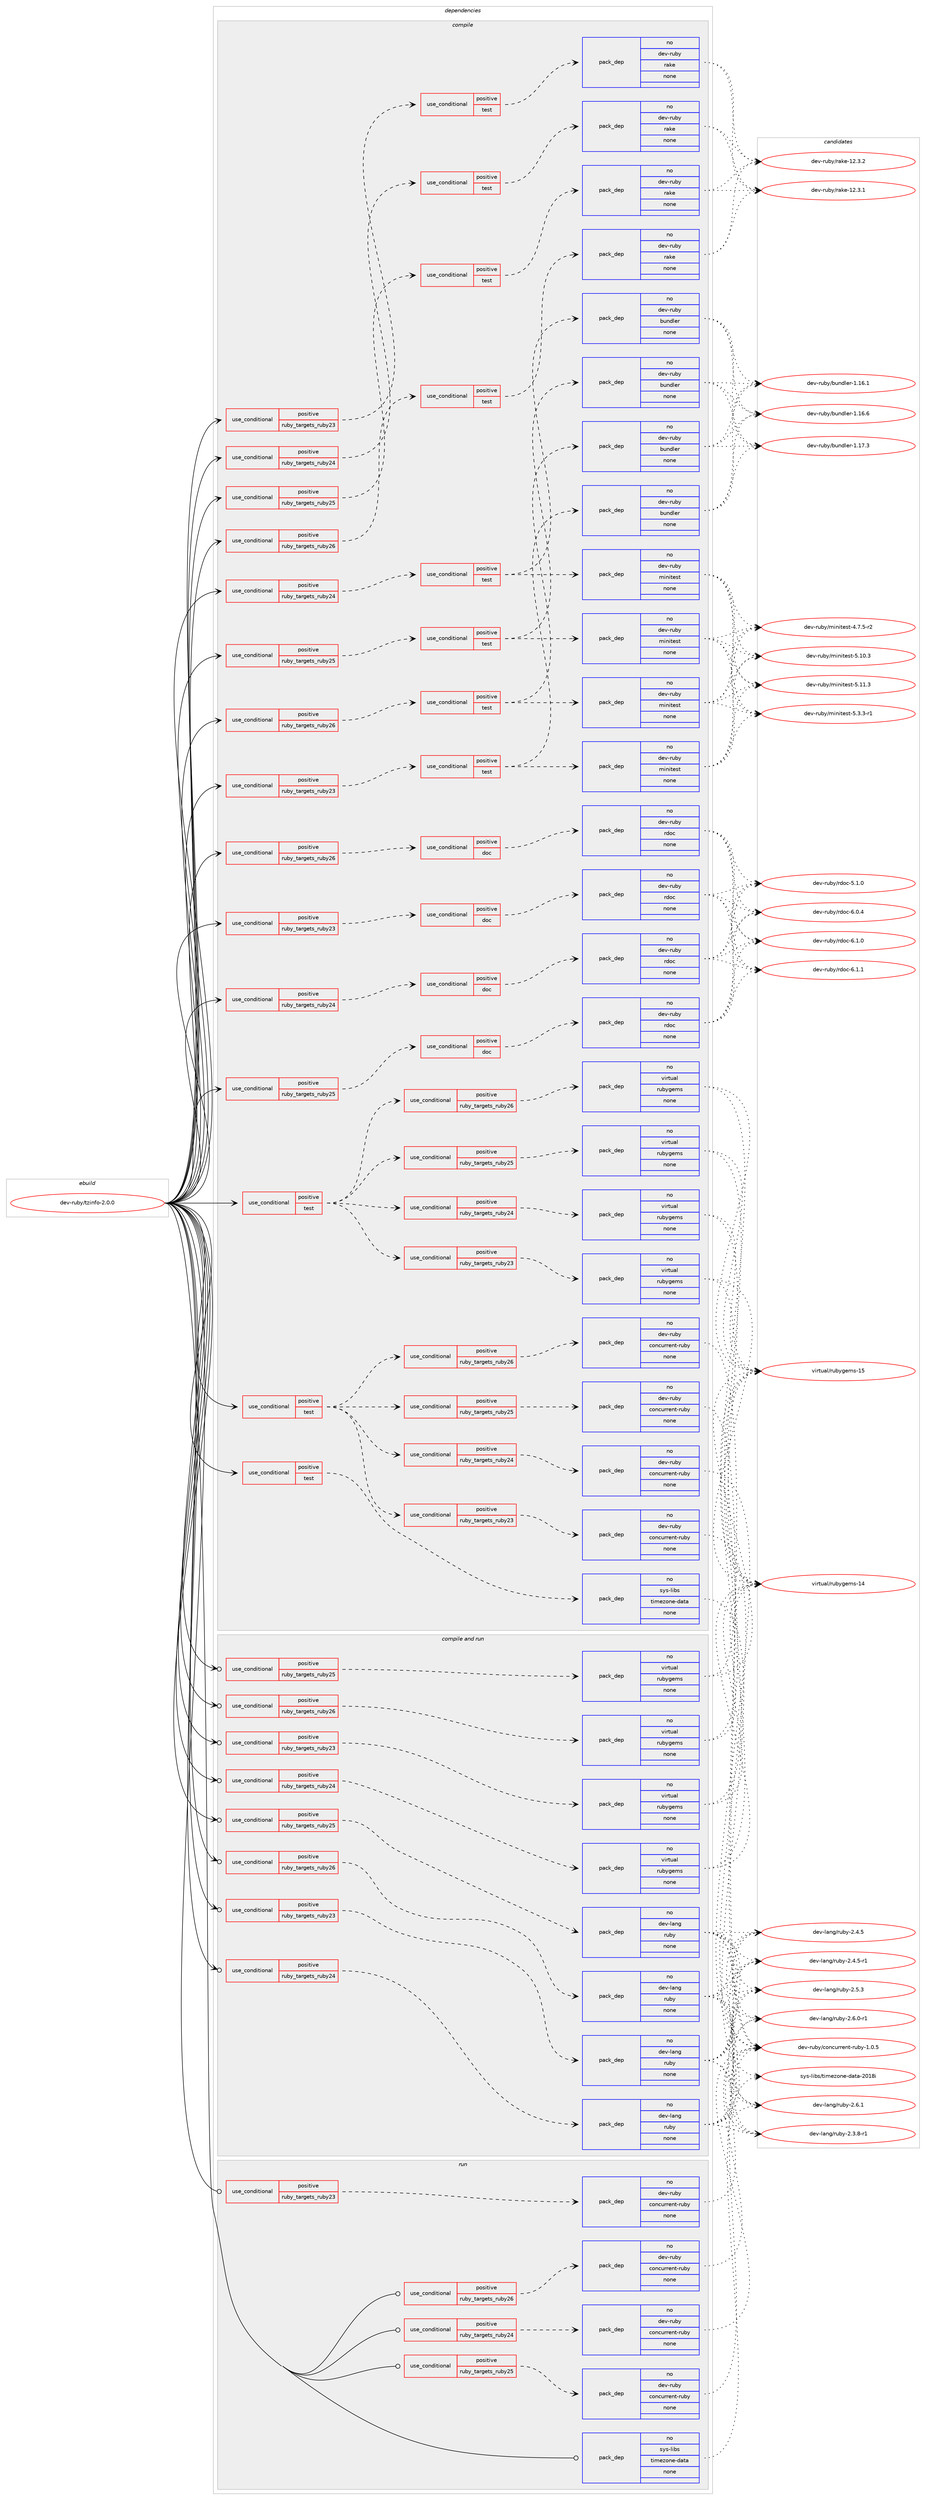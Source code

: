 digraph prolog {

# *************
# Graph options
# *************

newrank=true;
concentrate=true;
compound=true;
graph [rankdir=LR,fontname=Helvetica,fontsize=10,ranksep=1.5];#, ranksep=2.5, nodesep=0.2];
edge  [arrowhead=vee];
node  [fontname=Helvetica,fontsize=10];

# **********
# The ebuild
# **********

subgraph cluster_leftcol {
color=gray;
rank=same;
label=<<i>ebuild</i>>;
id [label="dev-ruby/tzinfo-2.0.0", color=red, width=4, href="../dev-ruby/tzinfo-2.0.0.svg"];
}

# ****************
# The dependencies
# ****************

subgraph cluster_midcol {
color=gray;
label=<<i>dependencies</i>>;
subgraph cluster_compile {
fillcolor="#eeeeee";
style=filled;
label=<<i>compile</i>>;
subgraph cond421411 {
dependency1535628 [label=<<TABLE BORDER="0" CELLBORDER="1" CELLSPACING="0" CELLPADDING="4"><TR><TD ROWSPAN="3" CELLPADDING="10">use_conditional</TD></TR><TR><TD>positive</TD></TR><TR><TD>ruby_targets_ruby23</TD></TR></TABLE>>, shape=none, color=red];
subgraph cond421412 {
dependency1535629 [label=<<TABLE BORDER="0" CELLBORDER="1" CELLSPACING="0" CELLPADDING="4"><TR><TD ROWSPAN="3" CELLPADDING="10">use_conditional</TD></TR><TR><TD>positive</TD></TR><TR><TD>doc</TD></TR></TABLE>>, shape=none, color=red];
subgraph pack1090701 {
dependency1535630 [label=<<TABLE BORDER="0" CELLBORDER="1" CELLSPACING="0" CELLPADDING="4" WIDTH="220"><TR><TD ROWSPAN="6" CELLPADDING="30">pack_dep</TD></TR><TR><TD WIDTH="110">no</TD></TR><TR><TD>dev-ruby</TD></TR><TR><TD>rdoc</TD></TR><TR><TD>none</TD></TR><TR><TD></TD></TR></TABLE>>, shape=none, color=blue];
}
dependency1535629:e -> dependency1535630:w [weight=20,style="dashed",arrowhead="vee"];
}
dependency1535628:e -> dependency1535629:w [weight=20,style="dashed",arrowhead="vee"];
}
id:e -> dependency1535628:w [weight=20,style="solid",arrowhead="vee"];
subgraph cond421413 {
dependency1535631 [label=<<TABLE BORDER="0" CELLBORDER="1" CELLSPACING="0" CELLPADDING="4"><TR><TD ROWSPAN="3" CELLPADDING="10">use_conditional</TD></TR><TR><TD>positive</TD></TR><TR><TD>ruby_targets_ruby23</TD></TR></TABLE>>, shape=none, color=red];
subgraph cond421414 {
dependency1535632 [label=<<TABLE BORDER="0" CELLBORDER="1" CELLSPACING="0" CELLPADDING="4"><TR><TD ROWSPAN="3" CELLPADDING="10">use_conditional</TD></TR><TR><TD>positive</TD></TR><TR><TD>test</TD></TR></TABLE>>, shape=none, color=red];
subgraph pack1090702 {
dependency1535633 [label=<<TABLE BORDER="0" CELLBORDER="1" CELLSPACING="0" CELLPADDING="4" WIDTH="220"><TR><TD ROWSPAN="6" CELLPADDING="30">pack_dep</TD></TR><TR><TD WIDTH="110">no</TD></TR><TR><TD>dev-ruby</TD></TR><TR><TD>bundler</TD></TR><TR><TD>none</TD></TR><TR><TD></TD></TR></TABLE>>, shape=none, color=blue];
}
dependency1535632:e -> dependency1535633:w [weight=20,style="dashed",arrowhead="vee"];
subgraph pack1090703 {
dependency1535634 [label=<<TABLE BORDER="0" CELLBORDER="1" CELLSPACING="0" CELLPADDING="4" WIDTH="220"><TR><TD ROWSPAN="6" CELLPADDING="30">pack_dep</TD></TR><TR><TD WIDTH="110">no</TD></TR><TR><TD>dev-ruby</TD></TR><TR><TD>minitest</TD></TR><TR><TD>none</TD></TR><TR><TD></TD></TR></TABLE>>, shape=none, color=blue];
}
dependency1535632:e -> dependency1535634:w [weight=20,style="dashed",arrowhead="vee"];
}
dependency1535631:e -> dependency1535632:w [weight=20,style="dashed",arrowhead="vee"];
}
id:e -> dependency1535631:w [weight=20,style="solid",arrowhead="vee"];
subgraph cond421415 {
dependency1535635 [label=<<TABLE BORDER="0" CELLBORDER="1" CELLSPACING="0" CELLPADDING="4"><TR><TD ROWSPAN="3" CELLPADDING="10">use_conditional</TD></TR><TR><TD>positive</TD></TR><TR><TD>ruby_targets_ruby23</TD></TR></TABLE>>, shape=none, color=red];
subgraph cond421416 {
dependency1535636 [label=<<TABLE BORDER="0" CELLBORDER="1" CELLSPACING="0" CELLPADDING="4"><TR><TD ROWSPAN="3" CELLPADDING="10">use_conditional</TD></TR><TR><TD>positive</TD></TR><TR><TD>test</TD></TR></TABLE>>, shape=none, color=red];
subgraph pack1090704 {
dependency1535637 [label=<<TABLE BORDER="0" CELLBORDER="1" CELLSPACING="0" CELLPADDING="4" WIDTH="220"><TR><TD ROWSPAN="6" CELLPADDING="30">pack_dep</TD></TR><TR><TD WIDTH="110">no</TD></TR><TR><TD>dev-ruby</TD></TR><TR><TD>rake</TD></TR><TR><TD>none</TD></TR><TR><TD></TD></TR></TABLE>>, shape=none, color=blue];
}
dependency1535636:e -> dependency1535637:w [weight=20,style="dashed",arrowhead="vee"];
}
dependency1535635:e -> dependency1535636:w [weight=20,style="dashed",arrowhead="vee"];
}
id:e -> dependency1535635:w [weight=20,style="solid",arrowhead="vee"];
subgraph cond421417 {
dependency1535638 [label=<<TABLE BORDER="0" CELLBORDER="1" CELLSPACING="0" CELLPADDING="4"><TR><TD ROWSPAN="3" CELLPADDING="10">use_conditional</TD></TR><TR><TD>positive</TD></TR><TR><TD>ruby_targets_ruby24</TD></TR></TABLE>>, shape=none, color=red];
subgraph cond421418 {
dependency1535639 [label=<<TABLE BORDER="0" CELLBORDER="1" CELLSPACING="0" CELLPADDING="4"><TR><TD ROWSPAN="3" CELLPADDING="10">use_conditional</TD></TR><TR><TD>positive</TD></TR><TR><TD>doc</TD></TR></TABLE>>, shape=none, color=red];
subgraph pack1090705 {
dependency1535640 [label=<<TABLE BORDER="0" CELLBORDER="1" CELLSPACING="0" CELLPADDING="4" WIDTH="220"><TR><TD ROWSPAN="6" CELLPADDING="30">pack_dep</TD></TR><TR><TD WIDTH="110">no</TD></TR><TR><TD>dev-ruby</TD></TR><TR><TD>rdoc</TD></TR><TR><TD>none</TD></TR><TR><TD></TD></TR></TABLE>>, shape=none, color=blue];
}
dependency1535639:e -> dependency1535640:w [weight=20,style="dashed",arrowhead="vee"];
}
dependency1535638:e -> dependency1535639:w [weight=20,style="dashed",arrowhead="vee"];
}
id:e -> dependency1535638:w [weight=20,style="solid",arrowhead="vee"];
subgraph cond421419 {
dependency1535641 [label=<<TABLE BORDER="0" CELLBORDER="1" CELLSPACING="0" CELLPADDING="4"><TR><TD ROWSPAN="3" CELLPADDING="10">use_conditional</TD></TR><TR><TD>positive</TD></TR><TR><TD>ruby_targets_ruby24</TD></TR></TABLE>>, shape=none, color=red];
subgraph cond421420 {
dependency1535642 [label=<<TABLE BORDER="0" CELLBORDER="1" CELLSPACING="0" CELLPADDING="4"><TR><TD ROWSPAN="3" CELLPADDING="10">use_conditional</TD></TR><TR><TD>positive</TD></TR><TR><TD>test</TD></TR></TABLE>>, shape=none, color=red];
subgraph pack1090706 {
dependency1535643 [label=<<TABLE BORDER="0" CELLBORDER="1" CELLSPACING="0" CELLPADDING="4" WIDTH="220"><TR><TD ROWSPAN="6" CELLPADDING="30">pack_dep</TD></TR><TR><TD WIDTH="110">no</TD></TR><TR><TD>dev-ruby</TD></TR><TR><TD>bundler</TD></TR><TR><TD>none</TD></TR><TR><TD></TD></TR></TABLE>>, shape=none, color=blue];
}
dependency1535642:e -> dependency1535643:w [weight=20,style="dashed",arrowhead="vee"];
subgraph pack1090707 {
dependency1535644 [label=<<TABLE BORDER="0" CELLBORDER="1" CELLSPACING="0" CELLPADDING="4" WIDTH="220"><TR><TD ROWSPAN="6" CELLPADDING="30">pack_dep</TD></TR><TR><TD WIDTH="110">no</TD></TR><TR><TD>dev-ruby</TD></TR><TR><TD>minitest</TD></TR><TR><TD>none</TD></TR><TR><TD></TD></TR></TABLE>>, shape=none, color=blue];
}
dependency1535642:e -> dependency1535644:w [weight=20,style="dashed",arrowhead="vee"];
}
dependency1535641:e -> dependency1535642:w [weight=20,style="dashed",arrowhead="vee"];
}
id:e -> dependency1535641:w [weight=20,style="solid",arrowhead="vee"];
subgraph cond421421 {
dependency1535645 [label=<<TABLE BORDER="0" CELLBORDER="1" CELLSPACING="0" CELLPADDING="4"><TR><TD ROWSPAN="3" CELLPADDING="10">use_conditional</TD></TR><TR><TD>positive</TD></TR><TR><TD>ruby_targets_ruby24</TD></TR></TABLE>>, shape=none, color=red];
subgraph cond421422 {
dependency1535646 [label=<<TABLE BORDER="0" CELLBORDER="1" CELLSPACING="0" CELLPADDING="4"><TR><TD ROWSPAN="3" CELLPADDING="10">use_conditional</TD></TR><TR><TD>positive</TD></TR><TR><TD>test</TD></TR></TABLE>>, shape=none, color=red];
subgraph pack1090708 {
dependency1535647 [label=<<TABLE BORDER="0" CELLBORDER="1" CELLSPACING="0" CELLPADDING="4" WIDTH="220"><TR><TD ROWSPAN="6" CELLPADDING="30">pack_dep</TD></TR><TR><TD WIDTH="110">no</TD></TR><TR><TD>dev-ruby</TD></TR><TR><TD>rake</TD></TR><TR><TD>none</TD></TR><TR><TD></TD></TR></TABLE>>, shape=none, color=blue];
}
dependency1535646:e -> dependency1535647:w [weight=20,style="dashed",arrowhead="vee"];
}
dependency1535645:e -> dependency1535646:w [weight=20,style="dashed",arrowhead="vee"];
}
id:e -> dependency1535645:w [weight=20,style="solid",arrowhead="vee"];
subgraph cond421423 {
dependency1535648 [label=<<TABLE BORDER="0" CELLBORDER="1" CELLSPACING="0" CELLPADDING="4"><TR><TD ROWSPAN="3" CELLPADDING="10">use_conditional</TD></TR><TR><TD>positive</TD></TR><TR><TD>ruby_targets_ruby25</TD></TR></TABLE>>, shape=none, color=red];
subgraph cond421424 {
dependency1535649 [label=<<TABLE BORDER="0" CELLBORDER="1" CELLSPACING="0" CELLPADDING="4"><TR><TD ROWSPAN="3" CELLPADDING="10">use_conditional</TD></TR><TR><TD>positive</TD></TR><TR><TD>doc</TD></TR></TABLE>>, shape=none, color=red];
subgraph pack1090709 {
dependency1535650 [label=<<TABLE BORDER="0" CELLBORDER="1" CELLSPACING="0" CELLPADDING="4" WIDTH="220"><TR><TD ROWSPAN="6" CELLPADDING="30">pack_dep</TD></TR><TR><TD WIDTH="110">no</TD></TR><TR><TD>dev-ruby</TD></TR><TR><TD>rdoc</TD></TR><TR><TD>none</TD></TR><TR><TD></TD></TR></TABLE>>, shape=none, color=blue];
}
dependency1535649:e -> dependency1535650:w [weight=20,style="dashed",arrowhead="vee"];
}
dependency1535648:e -> dependency1535649:w [weight=20,style="dashed",arrowhead="vee"];
}
id:e -> dependency1535648:w [weight=20,style="solid",arrowhead="vee"];
subgraph cond421425 {
dependency1535651 [label=<<TABLE BORDER="0" CELLBORDER="1" CELLSPACING="0" CELLPADDING="4"><TR><TD ROWSPAN="3" CELLPADDING="10">use_conditional</TD></TR><TR><TD>positive</TD></TR><TR><TD>ruby_targets_ruby25</TD></TR></TABLE>>, shape=none, color=red];
subgraph cond421426 {
dependency1535652 [label=<<TABLE BORDER="0" CELLBORDER="1" CELLSPACING="0" CELLPADDING="4"><TR><TD ROWSPAN="3" CELLPADDING="10">use_conditional</TD></TR><TR><TD>positive</TD></TR><TR><TD>test</TD></TR></TABLE>>, shape=none, color=red];
subgraph pack1090710 {
dependency1535653 [label=<<TABLE BORDER="0" CELLBORDER="1" CELLSPACING="0" CELLPADDING="4" WIDTH="220"><TR><TD ROWSPAN="6" CELLPADDING="30">pack_dep</TD></TR><TR><TD WIDTH="110">no</TD></TR><TR><TD>dev-ruby</TD></TR><TR><TD>bundler</TD></TR><TR><TD>none</TD></TR><TR><TD></TD></TR></TABLE>>, shape=none, color=blue];
}
dependency1535652:e -> dependency1535653:w [weight=20,style="dashed",arrowhead="vee"];
subgraph pack1090711 {
dependency1535654 [label=<<TABLE BORDER="0" CELLBORDER="1" CELLSPACING="0" CELLPADDING="4" WIDTH="220"><TR><TD ROWSPAN="6" CELLPADDING="30">pack_dep</TD></TR><TR><TD WIDTH="110">no</TD></TR><TR><TD>dev-ruby</TD></TR><TR><TD>minitest</TD></TR><TR><TD>none</TD></TR><TR><TD></TD></TR></TABLE>>, shape=none, color=blue];
}
dependency1535652:e -> dependency1535654:w [weight=20,style="dashed",arrowhead="vee"];
}
dependency1535651:e -> dependency1535652:w [weight=20,style="dashed",arrowhead="vee"];
}
id:e -> dependency1535651:w [weight=20,style="solid",arrowhead="vee"];
subgraph cond421427 {
dependency1535655 [label=<<TABLE BORDER="0" CELLBORDER="1" CELLSPACING="0" CELLPADDING="4"><TR><TD ROWSPAN="3" CELLPADDING="10">use_conditional</TD></TR><TR><TD>positive</TD></TR><TR><TD>ruby_targets_ruby25</TD></TR></TABLE>>, shape=none, color=red];
subgraph cond421428 {
dependency1535656 [label=<<TABLE BORDER="0" CELLBORDER="1" CELLSPACING="0" CELLPADDING="4"><TR><TD ROWSPAN="3" CELLPADDING="10">use_conditional</TD></TR><TR><TD>positive</TD></TR><TR><TD>test</TD></TR></TABLE>>, shape=none, color=red];
subgraph pack1090712 {
dependency1535657 [label=<<TABLE BORDER="0" CELLBORDER="1" CELLSPACING="0" CELLPADDING="4" WIDTH="220"><TR><TD ROWSPAN="6" CELLPADDING="30">pack_dep</TD></TR><TR><TD WIDTH="110">no</TD></TR><TR><TD>dev-ruby</TD></TR><TR><TD>rake</TD></TR><TR><TD>none</TD></TR><TR><TD></TD></TR></TABLE>>, shape=none, color=blue];
}
dependency1535656:e -> dependency1535657:w [weight=20,style="dashed",arrowhead="vee"];
}
dependency1535655:e -> dependency1535656:w [weight=20,style="dashed",arrowhead="vee"];
}
id:e -> dependency1535655:w [weight=20,style="solid",arrowhead="vee"];
subgraph cond421429 {
dependency1535658 [label=<<TABLE BORDER="0" CELLBORDER="1" CELLSPACING="0" CELLPADDING="4"><TR><TD ROWSPAN="3" CELLPADDING="10">use_conditional</TD></TR><TR><TD>positive</TD></TR><TR><TD>ruby_targets_ruby26</TD></TR></TABLE>>, shape=none, color=red];
subgraph cond421430 {
dependency1535659 [label=<<TABLE BORDER="0" CELLBORDER="1" CELLSPACING="0" CELLPADDING="4"><TR><TD ROWSPAN="3" CELLPADDING="10">use_conditional</TD></TR><TR><TD>positive</TD></TR><TR><TD>doc</TD></TR></TABLE>>, shape=none, color=red];
subgraph pack1090713 {
dependency1535660 [label=<<TABLE BORDER="0" CELLBORDER="1" CELLSPACING="0" CELLPADDING="4" WIDTH="220"><TR><TD ROWSPAN="6" CELLPADDING="30">pack_dep</TD></TR><TR><TD WIDTH="110">no</TD></TR><TR><TD>dev-ruby</TD></TR><TR><TD>rdoc</TD></TR><TR><TD>none</TD></TR><TR><TD></TD></TR></TABLE>>, shape=none, color=blue];
}
dependency1535659:e -> dependency1535660:w [weight=20,style="dashed",arrowhead="vee"];
}
dependency1535658:e -> dependency1535659:w [weight=20,style="dashed",arrowhead="vee"];
}
id:e -> dependency1535658:w [weight=20,style="solid",arrowhead="vee"];
subgraph cond421431 {
dependency1535661 [label=<<TABLE BORDER="0" CELLBORDER="1" CELLSPACING="0" CELLPADDING="4"><TR><TD ROWSPAN="3" CELLPADDING="10">use_conditional</TD></TR><TR><TD>positive</TD></TR><TR><TD>ruby_targets_ruby26</TD></TR></TABLE>>, shape=none, color=red];
subgraph cond421432 {
dependency1535662 [label=<<TABLE BORDER="0" CELLBORDER="1" CELLSPACING="0" CELLPADDING="4"><TR><TD ROWSPAN="3" CELLPADDING="10">use_conditional</TD></TR><TR><TD>positive</TD></TR><TR><TD>test</TD></TR></TABLE>>, shape=none, color=red];
subgraph pack1090714 {
dependency1535663 [label=<<TABLE BORDER="0" CELLBORDER="1" CELLSPACING="0" CELLPADDING="4" WIDTH="220"><TR><TD ROWSPAN="6" CELLPADDING="30">pack_dep</TD></TR><TR><TD WIDTH="110">no</TD></TR><TR><TD>dev-ruby</TD></TR><TR><TD>bundler</TD></TR><TR><TD>none</TD></TR><TR><TD></TD></TR></TABLE>>, shape=none, color=blue];
}
dependency1535662:e -> dependency1535663:w [weight=20,style="dashed",arrowhead="vee"];
subgraph pack1090715 {
dependency1535664 [label=<<TABLE BORDER="0" CELLBORDER="1" CELLSPACING="0" CELLPADDING="4" WIDTH="220"><TR><TD ROWSPAN="6" CELLPADDING="30">pack_dep</TD></TR><TR><TD WIDTH="110">no</TD></TR><TR><TD>dev-ruby</TD></TR><TR><TD>minitest</TD></TR><TR><TD>none</TD></TR><TR><TD></TD></TR></TABLE>>, shape=none, color=blue];
}
dependency1535662:e -> dependency1535664:w [weight=20,style="dashed",arrowhead="vee"];
}
dependency1535661:e -> dependency1535662:w [weight=20,style="dashed",arrowhead="vee"];
}
id:e -> dependency1535661:w [weight=20,style="solid",arrowhead="vee"];
subgraph cond421433 {
dependency1535665 [label=<<TABLE BORDER="0" CELLBORDER="1" CELLSPACING="0" CELLPADDING="4"><TR><TD ROWSPAN="3" CELLPADDING="10">use_conditional</TD></TR><TR><TD>positive</TD></TR><TR><TD>ruby_targets_ruby26</TD></TR></TABLE>>, shape=none, color=red];
subgraph cond421434 {
dependency1535666 [label=<<TABLE BORDER="0" CELLBORDER="1" CELLSPACING="0" CELLPADDING="4"><TR><TD ROWSPAN="3" CELLPADDING="10">use_conditional</TD></TR><TR><TD>positive</TD></TR><TR><TD>test</TD></TR></TABLE>>, shape=none, color=red];
subgraph pack1090716 {
dependency1535667 [label=<<TABLE BORDER="0" CELLBORDER="1" CELLSPACING="0" CELLPADDING="4" WIDTH="220"><TR><TD ROWSPAN="6" CELLPADDING="30">pack_dep</TD></TR><TR><TD WIDTH="110">no</TD></TR><TR><TD>dev-ruby</TD></TR><TR><TD>rake</TD></TR><TR><TD>none</TD></TR><TR><TD></TD></TR></TABLE>>, shape=none, color=blue];
}
dependency1535666:e -> dependency1535667:w [weight=20,style="dashed",arrowhead="vee"];
}
dependency1535665:e -> dependency1535666:w [weight=20,style="dashed",arrowhead="vee"];
}
id:e -> dependency1535665:w [weight=20,style="solid",arrowhead="vee"];
subgraph cond421435 {
dependency1535668 [label=<<TABLE BORDER="0" CELLBORDER="1" CELLSPACING="0" CELLPADDING="4"><TR><TD ROWSPAN="3" CELLPADDING="10">use_conditional</TD></TR><TR><TD>positive</TD></TR><TR><TD>test</TD></TR></TABLE>>, shape=none, color=red];
subgraph cond421436 {
dependency1535669 [label=<<TABLE BORDER="0" CELLBORDER="1" CELLSPACING="0" CELLPADDING="4"><TR><TD ROWSPAN="3" CELLPADDING="10">use_conditional</TD></TR><TR><TD>positive</TD></TR><TR><TD>ruby_targets_ruby23</TD></TR></TABLE>>, shape=none, color=red];
subgraph pack1090717 {
dependency1535670 [label=<<TABLE BORDER="0" CELLBORDER="1" CELLSPACING="0" CELLPADDING="4" WIDTH="220"><TR><TD ROWSPAN="6" CELLPADDING="30">pack_dep</TD></TR><TR><TD WIDTH="110">no</TD></TR><TR><TD>dev-ruby</TD></TR><TR><TD>concurrent-ruby</TD></TR><TR><TD>none</TD></TR><TR><TD></TD></TR></TABLE>>, shape=none, color=blue];
}
dependency1535669:e -> dependency1535670:w [weight=20,style="dashed",arrowhead="vee"];
}
dependency1535668:e -> dependency1535669:w [weight=20,style="dashed",arrowhead="vee"];
subgraph cond421437 {
dependency1535671 [label=<<TABLE BORDER="0" CELLBORDER="1" CELLSPACING="0" CELLPADDING="4"><TR><TD ROWSPAN="3" CELLPADDING="10">use_conditional</TD></TR><TR><TD>positive</TD></TR><TR><TD>ruby_targets_ruby24</TD></TR></TABLE>>, shape=none, color=red];
subgraph pack1090718 {
dependency1535672 [label=<<TABLE BORDER="0" CELLBORDER="1" CELLSPACING="0" CELLPADDING="4" WIDTH="220"><TR><TD ROWSPAN="6" CELLPADDING="30">pack_dep</TD></TR><TR><TD WIDTH="110">no</TD></TR><TR><TD>dev-ruby</TD></TR><TR><TD>concurrent-ruby</TD></TR><TR><TD>none</TD></TR><TR><TD></TD></TR></TABLE>>, shape=none, color=blue];
}
dependency1535671:e -> dependency1535672:w [weight=20,style="dashed",arrowhead="vee"];
}
dependency1535668:e -> dependency1535671:w [weight=20,style="dashed",arrowhead="vee"];
subgraph cond421438 {
dependency1535673 [label=<<TABLE BORDER="0" CELLBORDER="1" CELLSPACING="0" CELLPADDING="4"><TR><TD ROWSPAN="3" CELLPADDING="10">use_conditional</TD></TR><TR><TD>positive</TD></TR><TR><TD>ruby_targets_ruby25</TD></TR></TABLE>>, shape=none, color=red];
subgraph pack1090719 {
dependency1535674 [label=<<TABLE BORDER="0" CELLBORDER="1" CELLSPACING="0" CELLPADDING="4" WIDTH="220"><TR><TD ROWSPAN="6" CELLPADDING="30">pack_dep</TD></TR><TR><TD WIDTH="110">no</TD></TR><TR><TD>dev-ruby</TD></TR><TR><TD>concurrent-ruby</TD></TR><TR><TD>none</TD></TR><TR><TD></TD></TR></TABLE>>, shape=none, color=blue];
}
dependency1535673:e -> dependency1535674:w [weight=20,style="dashed",arrowhead="vee"];
}
dependency1535668:e -> dependency1535673:w [weight=20,style="dashed",arrowhead="vee"];
subgraph cond421439 {
dependency1535675 [label=<<TABLE BORDER="0" CELLBORDER="1" CELLSPACING="0" CELLPADDING="4"><TR><TD ROWSPAN="3" CELLPADDING="10">use_conditional</TD></TR><TR><TD>positive</TD></TR><TR><TD>ruby_targets_ruby26</TD></TR></TABLE>>, shape=none, color=red];
subgraph pack1090720 {
dependency1535676 [label=<<TABLE BORDER="0" CELLBORDER="1" CELLSPACING="0" CELLPADDING="4" WIDTH="220"><TR><TD ROWSPAN="6" CELLPADDING="30">pack_dep</TD></TR><TR><TD WIDTH="110">no</TD></TR><TR><TD>dev-ruby</TD></TR><TR><TD>concurrent-ruby</TD></TR><TR><TD>none</TD></TR><TR><TD></TD></TR></TABLE>>, shape=none, color=blue];
}
dependency1535675:e -> dependency1535676:w [weight=20,style="dashed",arrowhead="vee"];
}
dependency1535668:e -> dependency1535675:w [weight=20,style="dashed",arrowhead="vee"];
}
id:e -> dependency1535668:w [weight=20,style="solid",arrowhead="vee"];
subgraph cond421440 {
dependency1535677 [label=<<TABLE BORDER="0" CELLBORDER="1" CELLSPACING="0" CELLPADDING="4"><TR><TD ROWSPAN="3" CELLPADDING="10">use_conditional</TD></TR><TR><TD>positive</TD></TR><TR><TD>test</TD></TR></TABLE>>, shape=none, color=red];
subgraph cond421441 {
dependency1535678 [label=<<TABLE BORDER="0" CELLBORDER="1" CELLSPACING="0" CELLPADDING="4"><TR><TD ROWSPAN="3" CELLPADDING="10">use_conditional</TD></TR><TR><TD>positive</TD></TR><TR><TD>ruby_targets_ruby23</TD></TR></TABLE>>, shape=none, color=red];
subgraph pack1090721 {
dependency1535679 [label=<<TABLE BORDER="0" CELLBORDER="1" CELLSPACING="0" CELLPADDING="4" WIDTH="220"><TR><TD ROWSPAN="6" CELLPADDING="30">pack_dep</TD></TR><TR><TD WIDTH="110">no</TD></TR><TR><TD>virtual</TD></TR><TR><TD>rubygems</TD></TR><TR><TD>none</TD></TR><TR><TD></TD></TR></TABLE>>, shape=none, color=blue];
}
dependency1535678:e -> dependency1535679:w [weight=20,style="dashed",arrowhead="vee"];
}
dependency1535677:e -> dependency1535678:w [weight=20,style="dashed",arrowhead="vee"];
subgraph cond421442 {
dependency1535680 [label=<<TABLE BORDER="0" CELLBORDER="1" CELLSPACING="0" CELLPADDING="4"><TR><TD ROWSPAN="3" CELLPADDING="10">use_conditional</TD></TR><TR><TD>positive</TD></TR><TR><TD>ruby_targets_ruby24</TD></TR></TABLE>>, shape=none, color=red];
subgraph pack1090722 {
dependency1535681 [label=<<TABLE BORDER="0" CELLBORDER="1" CELLSPACING="0" CELLPADDING="4" WIDTH="220"><TR><TD ROWSPAN="6" CELLPADDING="30">pack_dep</TD></TR><TR><TD WIDTH="110">no</TD></TR><TR><TD>virtual</TD></TR><TR><TD>rubygems</TD></TR><TR><TD>none</TD></TR><TR><TD></TD></TR></TABLE>>, shape=none, color=blue];
}
dependency1535680:e -> dependency1535681:w [weight=20,style="dashed",arrowhead="vee"];
}
dependency1535677:e -> dependency1535680:w [weight=20,style="dashed",arrowhead="vee"];
subgraph cond421443 {
dependency1535682 [label=<<TABLE BORDER="0" CELLBORDER="1" CELLSPACING="0" CELLPADDING="4"><TR><TD ROWSPAN="3" CELLPADDING="10">use_conditional</TD></TR><TR><TD>positive</TD></TR><TR><TD>ruby_targets_ruby25</TD></TR></TABLE>>, shape=none, color=red];
subgraph pack1090723 {
dependency1535683 [label=<<TABLE BORDER="0" CELLBORDER="1" CELLSPACING="0" CELLPADDING="4" WIDTH="220"><TR><TD ROWSPAN="6" CELLPADDING="30">pack_dep</TD></TR><TR><TD WIDTH="110">no</TD></TR><TR><TD>virtual</TD></TR><TR><TD>rubygems</TD></TR><TR><TD>none</TD></TR><TR><TD></TD></TR></TABLE>>, shape=none, color=blue];
}
dependency1535682:e -> dependency1535683:w [weight=20,style="dashed",arrowhead="vee"];
}
dependency1535677:e -> dependency1535682:w [weight=20,style="dashed",arrowhead="vee"];
subgraph cond421444 {
dependency1535684 [label=<<TABLE BORDER="0" CELLBORDER="1" CELLSPACING="0" CELLPADDING="4"><TR><TD ROWSPAN="3" CELLPADDING="10">use_conditional</TD></TR><TR><TD>positive</TD></TR><TR><TD>ruby_targets_ruby26</TD></TR></TABLE>>, shape=none, color=red];
subgraph pack1090724 {
dependency1535685 [label=<<TABLE BORDER="0" CELLBORDER="1" CELLSPACING="0" CELLPADDING="4" WIDTH="220"><TR><TD ROWSPAN="6" CELLPADDING="30">pack_dep</TD></TR><TR><TD WIDTH="110">no</TD></TR><TR><TD>virtual</TD></TR><TR><TD>rubygems</TD></TR><TR><TD>none</TD></TR><TR><TD></TD></TR></TABLE>>, shape=none, color=blue];
}
dependency1535684:e -> dependency1535685:w [weight=20,style="dashed",arrowhead="vee"];
}
dependency1535677:e -> dependency1535684:w [weight=20,style="dashed",arrowhead="vee"];
}
id:e -> dependency1535677:w [weight=20,style="solid",arrowhead="vee"];
subgraph cond421445 {
dependency1535686 [label=<<TABLE BORDER="0" CELLBORDER="1" CELLSPACING="0" CELLPADDING="4"><TR><TD ROWSPAN="3" CELLPADDING="10">use_conditional</TD></TR><TR><TD>positive</TD></TR><TR><TD>test</TD></TR></TABLE>>, shape=none, color=red];
subgraph pack1090725 {
dependency1535687 [label=<<TABLE BORDER="0" CELLBORDER="1" CELLSPACING="0" CELLPADDING="4" WIDTH="220"><TR><TD ROWSPAN="6" CELLPADDING="30">pack_dep</TD></TR><TR><TD WIDTH="110">no</TD></TR><TR><TD>sys-libs</TD></TR><TR><TD>timezone-data</TD></TR><TR><TD>none</TD></TR><TR><TD></TD></TR></TABLE>>, shape=none, color=blue];
}
dependency1535686:e -> dependency1535687:w [weight=20,style="dashed",arrowhead="vee"];
}
id:e -> dependency1535686:w [weight=20,style="solid",arrowhead="vee"];
}
subgraph cluster_compileandrun {
fillcolor="#eeeeee";
style=filled;
label=<<i>compile and run</i>>;
subgraph cond421446 {
dependency1535688 [label=<<TABLE BORDER="0" CELLBORDER="1" CELLSPACING="0" CELLPADDING="4"><TR><TD ROWSPAN="3" CELLPADDING="10">use_conditional</TD></TR><TR><TD>positive</TD></TR><TR><TD>ruby_targets_ruby23</TD></TR></TABLE>>, shape=none, color=red];
subgraph pack1090726 {
dependency1535689 [label=<<TABLE BORDER="0" CELLBORDER="1" CELLSPACING="0" CELLPADDING="4" WIDTH="220"><TR><TD ROWSPAN="6" CELLPADDING="30">pack_dep</TD></TR><TR><TD WIDTH="110">no</TD></TR><TR><TD>dev-lang</TD></TR><TR><TD>ruby</TD></TR><TR><TD>none</TD></TR><TR><TD></TD></TR></TABLE>>, shape=none, color=blue];
}
dependency1535688:e -> dependency1535689:w [weight=20,style="dashed",arrowhead="vee"];
}
id:e -> dependency1535688:w [weight=20,style="solid",arrowhead="odotvee"];
subgraph cond421447 {
dependency1535690 [label=<<TABLE BORDER="0" CELLBORDER="1" CELLSPACING="0" CELLPADDING="4"><TR><TD ROWSPAN="3" CELLPADDING="10">use_conditional</TD></TR><TR><TD>positive</TD></TR><TR><TD>ruby_targets_ruby23</TD></TR></TABLE>>, shape=none, color=red];
subgraph pack1090727 {
dependency1535691 [label=<<TABLE BORDER="0" CELLBORDER="1" CELLSPACING="0" CELLPADDING="4" WIDTH="220"><TR><TD ROWSPAN="6" CELLPADDING="30">pack_dep</TD></TR><TR><TD WIDTH="110">no</TD></TR><TR><TD>virtual</TD></TR><TR><TD>rubygems</TD></TR><TR><TD>none</TD></TR><TR><TD></TD></TR></TABLE>>, shape=none, color=blue];
}
dependency1535690:e -> dependency1535691:w [weight=20,style="dashed",arrowhead="vee"];
}
id:e -> dependency1535690:w [weight=20,style="solid",arrowhead="odotvee"];
subgraph cond421448 {
dependency1535692 [label=<<TABLE BORDER="0" CELLBORDER="1" CELLSPACING="0" CELLPADDING="4"><TR><TD ROWSPAN="3" CELLPADDING="10">use_conditional</TD></TR><TR><TD>positive</TD></TR><TR><TD>ruby_targets_ruby24</TD></TR></TABLE>>, shape=none, color=red];
subgraph pack1090728 {
dependency1535693 [label=<<TABLE BORDER="0" CELLBORDER="1" CELLSPACING="0" CELLPADDING="4" WIDTH="220"><TR><TD ROWSPAN="6" CELLPADDING="30">pack_dep</TD></TR><TR><TD WIDTH="110">no</TD></TR><TR><TD>dev-lang</TD></TR><TR><TD>ruby</TD></TR><TR><TD>none</TD></TR><TR><TD></TD></TR></TABLE>>, shape=none, color=blue];
}
dependency1535692:e -> dependency1535693:w [weight=20,style="dashed",arrowhead="vee"];
}
id:e -> dependency1535692:w [weight=20,style="solid",arrowhead="odotvee"];
subgraph cond421449 {
dependency1535694 [label=<<TABLE BORDER="0" CELLBORDER="1" CELLSPACING="0" CELLPADDING="4"><TR><TD ROWSPAN="3" CELLPADDING="10">use_conditional</TD></TR><TR><TD>positive</TD></TR><TR><TD>ruby_targets_ruby24</TD></TR></TABLE>>, shape=none, color=red];
subgraph pack1090729 {
dependency1535695 [label=<<TABLE BORDER="0" CELLBORDER="1" CELLSPACING="0" CELLPADDING="4" WIDTH="220"><TR><TD ROWSPAN="6" CELLPADDING="30">pack_dep</TD></TR><TR><TD WIDTH="110">no</TD></TR><TR><TD>virtual</TD></TR><TR><TD>rubygems</TD></TR><TR><TD>none</TD></TR><TR><TD></TD></TR></TABLE>>, shape=none, color=blue];
}
dependency1535694:e -> dependency1535695:w [weight=20,style="dashed",arrowhead="vee"];
}
id:e -> dependency1535694:w [weight=20,style="solid",arrowhead="odotvee"];
subgraph cond421450 {
dependency1535696 [label=<<TABLE BORDER="0" CELLBORDER="1" CELLSPACING="0" CELLPADDING="4"><TR><TD ROWSPAN="3" CELLPADDING="10">use_conditional</TD></TR><TR><TD>positive</TD></TR><TR><TD>ruby_targets_ruby25</TD></TR></TABLE>>, shape=none, color=red];
subgraph pack1090730 {
dependency1535697 [label=<<TABLE BORDER="0" CELLBORDER="1" CELLSPACING="0" CELLPADDING="4" WIDTH="220"><TR><TD ROWSPAN="6" CELLPADDING="30">pack_dep</TD></TR><TR><TD WIDTH="110">no</TD></TR><TR><TD>dev-lang</TD></TR><TR><TD>ruby</TD></TR><TR><TD>none</TD></TR><TR><TD></TD></TR></TABLE>>, shape=none, color=blue];
}
dependency1535696:e -> dependency1535697:w [weight=20,style="dashed",arrowhead="vee"];
}
id:e -> dependency1535696:w [weight=20,style="solid",arrowhead="odotvee"];
subgraph cond421451 {
dependency1535698 [label=<<TABLE BORDER="0" CELLBORDER="1" CELLSPACING="0" CELLPADDING="4"><TR><TD ROWSPAN="3" CELLPADDING="10">use_conditional</TD></TR><TR><TD>positive</TD></TR><TR><TD>ruby_targets_ruby25</TD></TR></TABLE>>, shape=none, color=red];
subgraph pack1090731 {
dependency1535699 [label=<<TABLE BORDER="0" CELLBORDER="1" CELLSPACING="0" CELLPADDING="4" WIDTH="220"><TR><TD ROWSPAN="6" CELLPADDING="30">pack_dep</TD></TR><TR><TD WIDTH="110">no</TD></TR><TR><TD>virtual</TD></TR><TR><TD>rubygems</TD></TR><TR><TD>none</TD></TR><TR><TD></TD></TR></TABLE>>, shape=none, color=blue];
}
dependency1535698:e -> dependency1535699:w [weight=20,style="dashed",arrowhead="vee"];
}
id:e -> dependency1535698:w [weight=20,style="solid",arrowhead="odotvee"];
subgraph cond421452 {
dependency1535700 [label=<<TABLE BORDER="0" CELLBORDER="1" CELLSPACING="0" CELLPADDING="4"><TR><TD ROWSPAN="3" CELLPADDING="10">use_conditional</TD></TR><TR><TD>positive</TD></TR><TR><TD>ruby_targets_ruby26</TD></TR></TABLE>>, shape=none, color=red];
subgraph pack1090732 {
dependency1535701 [label=<<TABLE BORDER="0" CELLBORDER="1" CELLSPACING="0" CELLPADDING="4" WIDTH="220"><TR><TD ROWSPAN="6" CELLPADDING="30">pack_dep</TD></TR><TR><TD WIDTH="110">no</TD></TR><TR><TD>dev-lang</TD></TR><TR><TD>ruby</TD></TR><TR><TD>none</TD></TR><TR><TD></TD></TR></TABLE>>, shape=none, color=blue];
}
dependency1535700:e -> dependency1535701:w [weight=20,style="dashed",arrowhead="vee"];
}
id:e -> dependency1535700:w [weight=20,style="solid",arrowhead="odotvee"];
subgraph cond421453 {
dependency1535702 [label=<<TABLE BORDER="0" CELLBORDER="1" CELLSPACING="0" CELLPADDING="4"><TR><TD ROWSPAN="3" CELLPADDING="10">use_conditional</TD></TR><TR><TD>positive</TD></TR><TR><TD>ruby_targets_ruby26</TD></TR></TABLE>>, shape=none, color=red];
subgraph pack1090733 {
dependency1535703 [label=<<TABLE BORDER="0" CELLBORDER="1" CELLSPACING="0" CELLPADDING="4" WIDTH="220"><TR><TD ROWSPAN="6" CELLPADDING="30">pack_dep</TD></TR><TR><TD WIDTH="110">no</TD></TR><TR><TD>virtual</TD></TR><TR><TD>rubygems</TD></TR><TR><TD>none</TD></TR><TR><TD></TD></TR></TABLE>>, shape=none, color=blue];
}
dependency1535702:e -> dependency1535703:w [weight=20,style="dashed",arrowhead="vee"];
}
id:e -> dependency1535702:w [weight=20,style="solid",arrowhead="odotvee"];
}
subgraph cluster_run {
fillcolor="#eeeeee";
style=filled;
label=<<i>run</i>>;
subgraph cond421454 {
dependency1535704 [label=<<TABLE BORDER="0" CELLBORDER="1" CELLSPACING="0" CELLPADDING="4"><TR><TD ROWSPAN="3" CELLPADDING="10">use_conditional</TD></TR><TR><TD>positive</TD></TR><TR><TD>ruby_targets_ruby23</TD></TR></TABLE>>, shape=none, color=red];
subgraph pack1090734 {
dependency1535705 [label=<<TABLE BORDER="0" CELLBORDER="1" CELLSPACING="0" CELLPADDING="4" WIDTH="220"><TR><TD ROWSPAN="6" CELLPADDING="30">pack_dep</TD></TR><TR><TD WIDTH="110">no</TD></TR><TR><TD>dev-ruby</TD></TR><TR><TD>concurrent-ruby</TD></TR><TR><TD>none</TD></TR><TR><TD></TD></TR></TABLE>>, shape=none, color=blue];
}
dependency1535704:e -> dependency1535705:w [weight=20,style="dashed",arrowhead="vee"];
}
id:e -> dependency1535704:w [weight=20,style="solid",arrowhead="odot"];
subgraph cond421455 {
dependency1535706 [label=<<TABLE BORDER="0" CELLBORDER="1" CELLSPACING="0" CELLPADDING="4"><TR><TD ROWSPAN="3" CELLPADDING="10">use_conditional</TD></TR><TR><TD>positive</TD></TR><TR><TD>ruby_targets_ruby24</TD></TR></TABLE>>, shape=none, color=red];
subgraph pack1090735 {
dependency1535707 [label=<<TABLE BORDER="0" CELLBORDER="1" CELLSPACING="0" CELLPADDING="4" WIDTH="220"><TR><TD ROWSPAN="6" CELLPADDING="30">pack_dep</TD></TR><TR><TD WIDTH="110">no</TD></TR><TR><TD>dev-ruby</TD></TR><TR><TD>concurrent-ruby</TD></TR><TR><TD>none</TD></TR><TR><TD></TD></TR></TABLE>>, shape=none, color=blue];
}
dependency1535706:e -> dependency1535707:w [weight=20,style="dashed",arrowhead="vee"];
}
id:e -> dependency1535706:w [weight=20,style="solid",arrowhead="odot"];
subgraph cond421456 {
dependency1535708 [label=<<TABLE BORDER="0" CELLBORDER="1" CELLSPACING="0" CELLPADDING="4"><TR><TD ROWSPAN="3" CELLPADDING="10">use_conditional</TD></TR><TR><TD>positive</TD></TR><TR><TD>ruby_targets_ruby25</TD></TR></TABLE>>, shape=none, color=red];
subgraph pack1090736 {
dependency1535709 [label=<<TABLE BORDER="0" CELLBORDER="1" CELLSPACING="0" CELLPADDING="4" WIDTH="220"><TR><TD ROWSPAN="6" CELLPADDING="30">pack_dep</TD></TR><TR><TD WIDTH="110">no</TD></TR><TR><TD>dev-ruby</TD></TR><TR><TD>concurrent-ruby</TD></TR><TR><TD>none</TD></TR><TR><TD></TD></TR></TABLE>>, shape=none, color=blue];
}
dependency1535708:e -> dependency1535709:w [weight=20,style="dashed",arrowhead="vee"];
}
id:e -> dependency1535708:w [weight=20,style="solid",arrowhead="odot"];
subgraph cond421457 {
dependency1535710 [label=<<TABLE BORDER="0" CELLBORDER="1" CELLSPACING="0" CELLPADDING="4"><TR><TD ROWSPAN="3" CELLPADDING="10">use_conditional</TD></TR><TR><TD>positive</TD></TR><TR><TD>ruby_targets_ruby26</TD></TR></TABLE>>, shape=none, color=red];
subgraph pack1090737 {
dependency1535711 [label=<<TABLE BORDER="0" CELLBORDER="1" CELLSPACING="0" CELLPADDING="4" WIDTH="220"><TR><TD ROWSPAN="6" CELLPADDING="30">pack_dep</TD></TR><TR><TD WIDTH="110">no</TD></TR><TR><TD>dev-ruby</TD></TR><TR><TD>concurrent-ruby</TD></TR><TR><TD>none</TD></TR><TR><TD></TD></TR></TABLE>>, shape=none, color=blue];
}
dependency1535710:e -> dependency1535711:w [weight=20,style="dashed",arrowhead="vee"];
}
id:e -> dependency1535710:w [weight=20,style="solid",arrowhead="odot"];
subgraph pack1090738 {
dependency1535712 [label=<<TABLE BORDER="0" CELLBORDER="1" CELLSPACING="0" CELLPADDING="4" WIDTH="220"><TR><TD ROWSPAN="6" CELLPADDING="30">pack_dep</TD></TR><TR><TD WIDTH="110">no</TD></TR><TR><TD>sys-libs</TD></TR><TR><TD>timezone-data</TD></TR><TR><TD>none</TD></TR><TR><TD></TD></TR></TABLE>>, shape=none, color=blue];
}
id:e -> dependency1535712:w [weight=20,style="solid",arrowhead="odot"];
}
}

# **************
# The candidates
# **************

subgraph cluster_choices {
rank=same;
color=gray;
label=<<i>candidates</i>>;

subgraph choice1090701 {
color=black;
nodesep=1;
choice10010111845114117981214711410011199455346494648 [label="dev-ruby/rdoc-5.1.0", color=red, width=4,href="../dev-ruby/rdoc-5.1.0.svg"];
choice10010111845114117981214711410011199455446484652 [label="dev-ruby/rdoc-6.0.4", color=red, width=4,href="../dev-ruby/rdoc-6.0.4.svg"];
choice10010111845114117981214711410011199455446494648 [label="dev-ruby/rdoc-6.1.0", color=red, width=4,href="../dev-ruby/rdoc-6.1.0.svg"];
choice10010111845114117981214711410011199455446494649 [label="dev-ruby/rdoc-6.1.1", color=red, width=4,href="../dev-ruby/rdoc-6.1.1.svg"];
dependency1535630:e -> choice10010111845114117981214711410011199455346494648:w [style=dotted,weight="100"];
dependency1535630:e -> choice10010111845114117981214711410011199455446484652:w [style=dotted,weight="100"];
dependency1535630:e -> choice10010111845114117981214711410011199455446494648:w [style=dotted,weight="100"];
dependency1535630:e -> choice10010111845114117981214711410011199455446494649:w [style=dotted,weight="100"];
}
subgraph choice1090702 {
color=black;
nodesep=1;
choice1001011184511411798121479811711010010810111445494649544649 [label="dev-ruby/bundler-1.16.1", color=red, width=4,href="../dev-ruby/bundler-1.16.1.svg"];
choice1001011184511411798121479811711010010810111445494649544654 [label="dev-ruby/bundler-1.16.6", color=red, width=4,href="../dev-ruby/bundler-1.16.6.svg"];
choice1001011184511411798121479811711010010810111445494649554651 [label="dev-ruby/bundler-1.17.3", color=red, width=4,href="../dev-ruby/bundler-1.17.3.svg"];
dependency1535633:e -> choice1001011184511411798121479811711010010810111445494649544649:w [style=dotted,weight="100"];
dependency1535633:e -> choice1001011184511411798121479811711010010810111445494649544654:w [style=dotted,weight="100"];
dependency1535633:e -> choice1001011184511411798121479811711010010810111445494649554651:w [style=dotted,weight="100"];
}
subgraph choice1090703 {
color=black;
nodesep=1;
choice1001011184511411798121471091051101051161011151164552465546534511450 [label="dev-ruby/minitest-4.7.5-r2", color=red, width=4,href="../dev-ruby/minitest-4.7.5-r2.svg"];
choice10010111845114117981214710910511010511610111511645534649484651 [label="dev-ruby/minitest-5.10.3", color=red, width=4,href="../dev-ruby/minitest-5.10.3.svg"];
choice10010111845114117981214710910511010511610111511645534649494651 [label="dev-ruby/minitest-5.11.3", color=red, width=4,href="../dev-ruby/minitest-5.11.3.svg"];
choice1001011184511411798121471091051101051161011151164553465146514511449 [label="dev-ruby/minitest-5.3.3-r1", color=red, width=4,href="../dev-ruby/minitest-5.3.3-r1.svg"];
dependency1535634:e -> choice1001011184511411798121471091051101051161011151164552465546534511450:w [style=dotted,weight="100"];
dependency1535634:e -> choice10010111845114117981214710910511010511610111511645534649484651:w [style=dotted,weight="100"];
dependency1535634:e -> choice10010111845114117981214710910511010511610111511645534649494651:w [style=dotted,weight="100"];
dependency1535634:e -> choice1001011184511411798121471091051101051161011151164553465146514511449:w [style=dotted,weight="100"];
}
subgraph choice1090704 {
color=black;
nodesep=1;
choice1001011184511411798121471149710710145495046514649 [label="dev-ruby/rake-12.3.1", color=red, width=4,href="../dev-ruby/rake-12.3.1.svg"];
choice1001011184511411798121471149710710145495046514650 [label="dev-ruby/rake-12.3.2", color=red, width=4,href="../dev-ruby/rake-12.3.2.svg"];
dependency1535637:e -> choice1001011184511411798121471149710710145495046514649:w [style=dotted,weight="100"];
dependency1535637:e -> choice1001011184511411798121471149710710145495046514650:w [style=dotted,weight="100"];
}
subgraph choice1090705 {
color=black;
nodesep=1;
choice10010111845114117981214711410011199455346494648 [label="dev-ruby/rdoc-5.1.0", color=red, width=4,href="../dev-ruby/rdoc-5.1.0.svg"];
choice10010111845114117981214711410011199455446484652 [label="dev-ruby/rdoc-6.0.4", color=red, width=4,href="../dev-ruby/rdoc-6.0.4.svg"];
choice10010111845114117981214711410011199455446494648 [label="dev-ruby/rdoc-6.1.0", color=red, width=4,href="../dev-ruby/rdoc-6.1.0.svg"];
choice10010111845114117981214711410011199455446494649 [label="dev-ruby/rdoc-6.1.1", color=red, width=4,href="../dev-ruby/rdoc-6.1.1.svg"];
dependency1535640:e -> choice10010111845114117981214711410011199455346494648:w [style=dotted,weight="100"];
dependency1535640:e -> choice10010111845114117981214711410011199455446484652:w [style=dotted,weight="100"];
dependency1535640:e -> choice10010111845114117981214711410011199455446494648:w [style=dotted,weight="100"];
dependency1535640:e -> choice10010111845114117981214711410011199455446494649:w [style=dotted,weight="100"];
}
subgraph choice1090706 {
color=black;
nodesep=1;
choice1001011184511411798121479811711010010810111445494649544649 [label="dev-ruby/bundler-1.16.1", color=red, width=4,href="../dev-ruby/bundler-1.16.1.svg"];
choice1001011184511411798121479811711010010810111445494649544654 [label="dev-ruby/bundler-1.16.6", color=red, width=4,href="../dev-ruby/bundler-1.16.6.svg"];
choice1001011184511411798121479811711010010810111445494649554651 [label="dev-ruby/bundler-1.17.3", color=red, width=4,href="../dev-ruby/bundler-1.17.3.svg"];
dependency1535643:e -> choice1001011184511411798121479811711010010810111445494649544649:w [style=dotted,weight="100"];
dependency1535643:e -> choice1001011184511411798121479811711010010810111445494649544654:w [style=dotted,weight="100"];
dependency1535643:e -> choice1001011184511411798121479811711010010810111445494649554651:w [style=dotted,weight="100"];
}
subgraph choice1090707 {
color=black;
nodesep=1;
choice1001011184511411798121471091051101051161011151164552465546534511450 [label="dev-ruby/minitest-4.7.5-r2", color=red, width=4,href="../dev-ruby/minitest-4.7.5-r2.svg"];
choice10010111845114117981214710910511010511610111511645534649484651 [label="dev-ruby/minitest-5.10.3", color=red, width=4,href="../dev-ruby/minitest-5.10.3.svg"];
choice10010111845114117981214710910511010511610111511645534649494651 [label="dev-ruby/minitest-5.11.3", color=red, width=4,href="../dev-ruby/minitest-5.11.3.svg"];
choice1001011184511411798121471091051101051161011151164553465146514511449 [label="dev-ruby/minitest-5.3.3-r1", color=red, width=4,href="../dev-ruby/minitest-5.3.3-r1.svg"];
dependency1535644:e -> choice1001011184511411798121471091051101051161011151164552465546534511450:w [style=dotted,weight="100"];
dependency1535644:e -> choice10010111845114117981214710910511010511610111511645534649484651:w [style=dotted,weight="100"];
dependency1535644:e -> choice10010111845114117981214710910511010511610111511645534649494651:w [style=dotted,weight="100"];
dependency1535644:e -> choice1001011184511411798121471091051101051161011151164553465146514511449:w [style=dotted,weight="100"];
}
subgraph choice1090708 {
color=black;
nodesep=1;
choice1001011184511411798121471149710710145495046514649 [label="dev-ruby/rake-12.3.1", color=red, width=4,href="../dev-ruby/rake-12.3.1.svg"];
choice1001011184511411798121471149710710145495046514650 [label="dev-ruby/rake-12.3.2", color=red, width=4,href="../dev-ruby/rake-12.3.2.svg"];
dependency1535647:e -> choice1001011184511411798121471149710710145495046514649:w [style=dotted,weight="100"];
dependency1535647:e -> choice1001011184511411798121471149710710145495046514650:w [style=dotted,weight="100"];
}
subgraph choice1090709 {
color=black;
nodesep=1;
choice10010111845114117981214711410011199455346494648 [label="dev-ruby/rdoc-5.1.0", color=red, width=4,href="../dev-ruby/rdoc-5.1.0.svg"];
choice10010111845114117981214711410011199455446484652 [label="dev-ruby/rdoc-6.0.4", color=red, width=4,href="../dev-ruby/rdoc-6.0.4.svg"];
choice10010111845114117981214711410011199455446494648 [label="dev-ruby/rdoc-6.1.0", color=red, width=4,href="../dev-ruby/rdoc-6.1.0.svg"];
choice10010111845114117981214711410011199455446494649 [label="dev-ruby/rdoc-6.1.1", color=red, width=4,href="../dev-ruby/rdoc-6.1.1.svg"];
dependency1535650:e -> choice10010111845114117981214711410011199455346494648:w [style=dotted,weight="100"];
dependency1535650:e -> choice10010111845114117981214711410011199455446484652:w [style=dotted,weight="100"];
dependency1535650:e -> choice10010111845114117981214711410011199455446494648:w [style=dotted,weight="100"];
dependency1535650:e -> choice10010111845114117981214711410011199455446494649:w [style=dotted,weight="100"];
}
subgraph choice1090710 {
color=black;
nodesep=1;
choice1001011184511411798121479811711010010810111445494649544649 [label="dev-ruby/bundler-1.16.1", color=red, width=4,href="../dev-ruby/bundler-1.16.1.svg"];
choice1001011184511411798121479811711010010810111445494649544654 [label="dev-ruby/bundler-1.16.6", color=red, width=4,href="../dev-ruby/bundler-1.16.6.svg"];
choice1001011184511411798121479811711010010810111445494649554651 [label="dev-ruby/bundler-1.17.3", color=red, width=4,href="../dev-ruby/bundler-1.17.3.svg"];
dependency1535653:e -> choice1001011184511411798121479811711010010810111445494649544649:w [style=dotted,weight="100"];
dependency1535653:e -> choice1001011184511411798121479811711010010810111445494649544654:w [style=dotted,weight="100"];
dependency1535653:e -> choice1001011184511411798121479811711010010810111445494649554651:w [style=dotted,weight="100"];
}
subgraph choice1090711 {
color=black;
nodesep=1;
choice1001011184511411798121471091051101051161011151164552465546534511450 [label="dev-ruby/minitest-4.7.5-r2", color=red, width=4,href="../dev-ruby/minitest-4.7.5-r2.svg"];
choice10010111845114117981214710910511010511610111511645534649484651 [label="dev-ruby/minitest-5.10.3", color=red, width=4,href="../dev-ruby/minitest-5.10.3.svg"];
choice10010111845114117981214710910511010511610111511645534649494651 [label="dev-ruby/minitest-5.11.3", color=red, width=4,href="../dev-ruby/minitest-5.11.3.svg"];
choice1001011184511411798121471091051101051161011151164553465146514511449 [label="dev-ruby/minitest-5.3.3-r1", color=red, width=4,href="../dev-ruby/minitest-5.3.3-r1.svg"];
dependency1535654:e -> choice1001011184511411798121471091051101051161011151164552465546534511450:w [style=dotted,weight="100"];
dependency1535654:e -> choice10010111845114117981214710910511010511610111511645534649484651:w [style=dotted,weight="100"];
dependency1535654:e -> choice10010111845114117981214710910511010511610111511645534649494651:w [style=dotted,weight="100"];
dependency1535654:e -> choice1001011184511411798121471091051101051161011151164553465146514511449:w [style=dotted,weight="100"];
}
subgraph choice1090712 {
color=black;
nodesep=1;
choice1001011184511411798121471149710710145495046514649 [label="dev-ruby/rake-12.3.1", color=red, width=4,href="../dev-ruby/rake-12.3.1.svg"];
choice1001011184511411798121471149710710145495046514650 [label="dev-ruby/rake-12.3.2", color=red, width=4,href="../dev-ruby/rake-12.3.2.svg"];
dependency1535657:e -> choice1001011184511411798121471149710710145495046514649:w [style=dotted,weight="100"];
dependency1535657:e -> choice1001011184511411798121471149710710145495046514650:w [style=dotted,weight="100"];
}
subgraph choice1090713 {
color=black;
nodesep=1;
choice10010111845114117981214711410011199455346494648 [label="dev-ruby/rdoc-5.1.0", color=red, width=4,href="../dev-ruby/rdoc-5.1.0.svg"];
choice10010111845114117981214711410011199455446484652 [label="dev-ruby/rdoc-6.0.4", color=red, width=4,href="../dev-ruby/rdoc-6.0.4.svg"];
choice10010111845114117981214711410011199455446494648 [label="dev-ruby/rdoc-6.1.0", color=red, width=4,href="../dev-ruby/rdoc-6.1.0.svg"];
choice10010111845114117981214711410011199455446494649 [label="dev-ruby/rdoc-6.1.1", color=red, width=4,href="../dev-ruby/rdoc-6.1.1.svg"];
dependency1535660:e -> choice10010111845114117981214711410011199455346494648:w [style=dotted,weight="100"];
dependency1535660:e -> choice10010111845114117981214711410011199455446484652:w [style=dotted,weight="100"];
dependency1535660:e -> choice10010111845114117981214711410011199455446494648:w [style=dotted,weight="100"];
dependency1535660:e -> choice10010111845114117981214711410011199455446494649:w [style=dotted,weight="100"];
}
subgraph choice1090714 {
color=black;
nodesep=1;
choice1001011184511411798121479811711010010810111445494649544649 [label="dev-ruby/bundler-1.16.1", color=red, width=4,href="../dev-ruby/bundler-1.16.1.svg"];
choice1001011184511411798121479811711010010810111445494649544654 [label="dev-ruby/bundler-1.16.6", color=red, width=4,href="../dev-ruby/bundler-1.16.6.svg"];
choice1001011184511411798121479811711010010810111445494649554651 [label="dev-ruby/bundler-1.17.3", color=red, width=4,href="../dev-ruby/bundler-1.17.3.svg"];
dependency1535663:e -> choice1001011184511411798121479811711010010810111445494649544649:w [style=dotted,weight="100"];
dependency1535663:e -> choice1001011184511411798121479811711010010810111445494649544654:w [style=dotted,weight="100"];
dependency1535663:e -> choice1001011184511411798121479811711010010810111445494649554651:w [style=dotted,weight="100"];
}
subgraph choice1090715 {
color=black;
nodesep=1;
choice1001011184511411798121471091051101051161011151164552465546534511450 [label="dev-ruby/minitest-4.7.5-r2", color=red, width=4,href="../dev-ruby/minitest-4.7.5-r2.svg"];
choice10010111845114117981214710910511010511610111511645534649484651 [label="dev-ruby/minitest-5.10.3", color=red, width=4,href="../dev-ruby/minitest-5.10.3.svg"];
choice10010111845114117981214710910511010511610111511645534649494651 [label="dev-ruby/minitest-5.11.3", color=red, width=4,href="../dev-ruby/minitest-5.11.3.svg"];
choice1001011184511411798121471091051101051161011151164553465146514511449 [label="dev-ruby/minitest-5.3.3-r1", color=red, width=4,href="../dev-ruby/minitest-5.3.3-r1.svg"];
dependency1535664:e -> choice1001011184511411798121471091051101051161011151164552465546534511450:w [style=dotted,weight="100"];
dependency1535664:e -> choice10010111845114117981214710910511010511610111511645534649484651:w [style=dotted,weight="100"];
dependency1535664:e -> choice10010111845114117981214710910511010511610111511645534649494651:w [style=dotted,weight="100"];
dependency1535664:e -> choice1001011184511411798121471091051101051161011151164553465146514511449:w [style=dotted,weight="100"];
}
subgraph choice1090716 {
color=black;
nodesep=1;
choice1001011184511411798121471149710710145495046514649 [label="dev-ruby/rake-12.3.1", color=red, width=4,href="../dev-ruby/rake-12.3.1.svg"];
choice1001011184511411798121471149710710145495046514650 [label="dev-ruby/rake-12.3.2", color=red, width=4,href="../dev-ruby/rake-12.3.2.svg"];
dependency1535667:e -> choice1001011184511411798121471149710710145495046514649:w [style=dotted,weight="100"];
dependency1535667:e -> choice1001011184511411798121471149710710145495046514650:w [style=dotted,weight="100"];
}
subgraph choice1090717 {
color=black;
nodesep=1;
choice10010111845114117981214799111110991171141141011101164511411798121454946484653 [label="dev-ruby/concurrent-ruby-1.0.5", color=red, width=4,href="../dev-ruby/concurrent-ruby-1.0.5.svg"];
dependency1535670:e -> choice10010111845114117981214799111110991171141141011101164511411798121454946484653:w [style=dotted,weight="100"];
}
subgraph choice1090718 {
color=black;
nodesep=1;
choice10010111845114117981214799111110991171141141011101164511411798121454946484653 [label="dev-ruby/concurrent-ruby-1.0.5", color=red, width=4,href="../dev-ruby/concurrent-ruby-1.0.5.svg"];
dependency1535672:e -> choice10010111845114117981214799111110991171141141011101164511411798121454946484653:w [style=dotted,weight="100"];
}
subgraph choice1090719 {
color=black;
nodesep=1;
choice10010111845114117981214799111110991171141141011101164511411798121454946484653 [label="dev-ruby/concurrent-ruby-1.0.5", color=red, width=4,href="../dev-ruby/concurrent-ruby-1.0.5.svg"];
dependency1535674:e -> choice10010111845114117981214799111110991171141141011101164511411798121454946484653:w [style=dotted,weight="100"];
}
subgraph choice1090720 {
color=black;
nodesep=1;
choice10010111845114117981214799111110991171141141011101164511411798121454946484653 [label="dev-ruby/concurrent-ruby-1.0.5", color=red, width=4,href="../dev-ruby/concurrent-ruby-1.0.5.svg"];
dependency1535676:e -> choice10010111845114117981214799111110991171141141011101164511411798121454946484653:w [style=dotted,weight="100"];
}
subgraph choice1090721 {
color=black;
nodesep=1;
choice118105114116117971084711411798121103101109115454952 [label="virtual/rubygems-14", color=red, width=4,href="../virtual/rubygems-14.svg"];
choice118105114116117971084711411798121103101109115454953 [label="virtual/rubygems-15", color=red, width=4,href="../virtual/rubygems-15.svg"];
dependency1535679:e -> choice118105114116117971084711411798121103101109115454952:w [style=dotted,weight="100"];
dependency1535679:e -> choice118105114116117971084711411798121103101109115454953:w [style=dotted,weight="100"];
}
subgraph choice1090722 {
color=black;
nodesep=1;
choice118105114116117971084711411798121103101109115454952 [label="virtual/rubygems-14", color=red, width=4,href="../virtual/rubygems-14.svg"];
choice118105114116117971084711411798121103101109115454953 [label="virtual/rubygems-15", color=red, width=4,href="../virtual/rubygems-15.svg"];
dependency1535681:e -> choice118105114116117971084711411798121103101109115454952:w [style=dotted,weight="100"];
dependency1535681:e -> choice118105114116117971084711411798121103101109115454953:w [style=dotted,weight="100"];
}
subgraph choice1090723 {
color=black;
nodesep=1;
choice118105114116117971084711411798121103101109115454952 [label="virtual/rubygems-14", color=red, width=4,href="../virtual/rubygems-14.svg"];
choice118105114116117971084711411798121103101109115454953 [label="virtual/rubygems-15", color=red, width=4,href="../virtual/rubygems-15.svg"];
dependency1535683:e -> choice118105114116117971084711411798121103101109115454952:w [style=dotted,weight="100"];
dependency1535683:e -> choice118105114116117971084711411798121103101109115454953:w [style=dotted,weight="100"];
}
subgraph choice1090724 {
color=black;
nodesep=1;
choice118105114116117971084711411798121103101109115454952 [label="virtual/rubygems-14", color=red, width=4,href="../virtual/rubygems-14.svg"];
choice118105114116117971084711411798121103101109115454953 [label="virtual/rubygems-15", color=red, width=4,href="../virtual/rubygems-15.svg"];
dependency1535685:e -> choice118105114116117971084711411798121103101109115454952:w [style=dotted,weight="100"];
dependency1535685:e -> choice118105114116117971084711411798121103101109115454953:w [style=dotted,weight="100"];
}
subgraph choice1090725 {
color=black;
nodesep=1;
choice1151211154510810598115471161051091011221111101014510097116974550484956105 [label="sys-libs/timezone-data-2018i", color=red, width=4,href="../sys-libs/timezone-data-2018i.svg"];
dependency1535687:e -> choice1151211154510810598115471161051091011221111101014510097116974550484956105:w [style=dotted,weight="100"];
}
subgraph choice1090726 {
color=black;
nodesep=1;
choice100101118451089711010347114117981214550465146564511449 [label="dev-lang/ruby-2.3.8-r1", color=red, width=4,href="../dev-lang/ruby-2.3.8-r1.svg"];
choice10010111845108971101034711411798121455046524653 [label="dev-lang/ruby-2.4.5", color=red, width=4,href="../dev-lang/ruby-2.4.5.svg"];
choice100101118451089711010347114117981214550465246534511449 [label="dev-lang/ruby-2.4.5-r1", color=red, width=4,href="../dev-lang/ruby-2.4.5-r1.svg"];
choice10010111845108971101034711411798121455046534651 [label="dev-lang/ruby-2.5.3", color=red, width=4,href="../dev-lang/ruby-2.5.3.svg"];
choice100101118451089711010347114117981214550465446484511449 [label="dev-lang/ruby-2.6.0-r1", color=red, width=4,href="../dev-lang/ruby-2.6.0-r1.svg"];
choice10010111845108971101034711411798121455046544649 [label="dev-lang/ruby-2.6.1", color=red, width=4,href="../dev-lang/ruby-2.6.1.svg"];
dependency1535689:e -> choice100101118451089711010347114117981214550465146564511449:w [style=dotted,weight="100"];
dependency1535689:e -> choice10010111845108971101034711411798121455046524653:w [style=dotted,weight="100"];
dependency1535689:e -> choice100101118451089711010347114117981214550465246534511449:w [style=dotted,weight="100"];
dependency1535689:e -> choice10010111845108971101034711411798121455046534651:w [style=dotted,weight="100"];
dependency1535689:e -> choice100101118451089711010347114117981214550465446484511449:w [style=dotted,weight="100"];
dependency1535689:e -> choice10010111845108971101034711411798121455046544649:w [style=dotted,weight="100"];
}
subgraph choice1090727 {
color=black;
nodesep=1;
choice118105114116117971084711411798121103101109115454952 [label="virtual/rubygems-14", color=red, width=4,href="../virtual/rubygems-14.svg"];
choice118105114116117971084711411798121103101109115454953 [label="virtual/rubygems-15", color=red, width=4,href="../virtual/rubygems-15.svg"];
dependency1535691:e -> choice118105114116117971084711411798121103101109115454952:w [style=dotted,weight="100"];
dependency1535691:e -> choice118105114116117971084711411798121103101109115454953:w [style=dotted,weight="100"];
}
subgraph choice1090728 {
color=black;
nodesep=1;
choice100101118451089711010347114117981214550465146564511449 [label="dev-lang/ruby-2.3.8-r1", color=red, width=4,href="../dev-lang/ruby-2.3.8-r1.svg"];
choice10010111845108971101034711411798121455046524653 [label="dev-lang/ruby-2.4.5", color=red, width=4,href="../dev-lang/ruby-2.4.5.svg"];
choice100101118451089711010347114117981214550465246534511449 [label="dev-lang/ruby-2.4.5-r1", color=red, width=4,href="../dev-lang/ruby-2.4.5-r1.svg"];
choice10010111845108971101034711411798121455046534651 [label="dev-lang/ruby-2.5.3", color=red, width=4,href="../dev-lang/ruby-2.5.3.svg"];
choice100101118451089711010347114117981214550465446484511449 [label="dev-lang/ruby-2.6.0-r1", color=red, width=4,href="../dev-lang/ruby-2.6.0-r1.svg"];
choice10010111845108971101034711411798121455046544649 [label="dev-lang/ruby-2.6.1", color=red, width=4,href="../dev-lang/ruby-2.6.1.svg"];
dependency1535693:e -> choice100101118451089711010347114117981214550465146564511449:w [style=dotted,weight="100"];
dependency1535693:e -> choice10010111845108971101034711411798121455046524653:w [style=dotted,weight="100"];
dependency1535693:e -> choice100101118451089711010347114117981214550465246534511449:w [style=dotted,weight="100"];
dependency1535693:e -> choice10010111845108971101034711411798121455046534651:w [style=dotted,weight="100"];
dependency1535693:e -> choice100101118451089711010347114117981214550465446484511449:w [style=dotted,weight="100"];
dependency1535693:e -> choice10010111845108971101034711411798121455046544649:w [style=dotted,weight="100"];
}
subgraph choice1090729 {
color=black;
nodesep=1;
choice118105114116117971084711411798121103101109115454952 [label="virtual/rubygems-14", color=red, width=4,href="../virtual/rubygems-14.svg"];
choice118105114116117971084711411798121103101109115454953 [label="virtual/rubygems-15", color=red, width=4,href="../virtual/rubygems-15.svg"];
dependency1535695:e -> choice118105114116117971084711411798121103101109115454952:w [style=dotted,weight="100"];
dependency1535695:e -> choice118105114116117971084711411798121103101109115454953:w [style=dotted,weight="100"];
}
subgraph choice1090730 {
color=black;
nodesep=1;
choice100101118451089711010347114117981214550465146564511449 [label="dev-lang/ruby-2.3.8-r1", color=red, width=4,href="../dev-lang/ruby-2.3.8-r1.svg"];
choice10010111845108971101034711411798121455046524653 [label="dev-lang/ruby-2.4.5", color=red, width=4,href="../dev-lang/ruby-2.4.5.svg"];
choice100101118451089711010347114117981214550465246534511449 [label="dev-lang/ruby-2.4.5-r1", color=red, width=4,href="../dev-lang/ruby-2.4.5-r1.svg"];
choice10010111845108971101034711411798121455046534651 [label="dev-lang/ruby-2.5.3", color=red, width=4,href="../dev-lang/ruby-2.5.3.svg"];
choice100101118451089711010347114117981214550465446484511449 [label="dev-lang/ruby-2.6.0-r1", color=red, width=4,href="../dev-lang/ruby-2.6.0-r1.svg"];
choice10010111845108971101034711411798121455046544649 [label="dev-lang/ruby-2.6.1", color=red, width=4,href="../dev-lang/ruby-2.6.1.svg"];
dependency1535697:e -> choice100101118451089711010347114117981214550465146564511449:w [style=dotted,weight="100"];
dependency1535697:e -> choice10010111845108971101034711411798121455046524653:w [style=dotted,weight="100"];
dependency1535697:e -> choice100101118451089711010347114117981214550465246534511449:w [style=dotted,weight="100"];
dependency1535697:e -> choice10010111845108971101034711411798121455046534651:w [style=dotted,weight="100"];
dependency1535697:e -> choice100101118451089711010347114117981214550465446484511449:w [style=dotted,weight="100"];
dependency1535697:e -> choice10010111845108971101034711411798121455046544649:w [style=dotted,weight="100"];
}
subgraph choice1090731 {
color=black;
nodesep=1;
choice118105114116117971084711411798121103101109115454952 [label="virtual/rubygems-14", color=red, width=4,href="../virtual/rubygems-14.svg"];
choice118105114116117971084711411798121103101109115454953 [label="virtual/rubygems-15", color=red, width=4,href="../virtual/rubygems-15.svg"];
dependency1535699:e -> choice118105114116117971084711411798121103101109115454952:w [style=dotted,weight="100"];
dependency1535699:e -> choice118105114116117971084711411798121103101109115454953:w [style=dotted,weight="100"];
}
subgraph choice1090732 {
color=black;
nodesep=1;
choice100101118451089711010347114117981214550465146564511449 [label="dev-lang/ruby-2.3.8-r1", color=red, width=4,href="../dev-lang/ruby-2.3.8-r1.svg"];
choice10010111845108971101034711411798121455046524653 [label="dev-lang/ruby-2.4.5", color=red, width=4,href="../dev-lang/ruby-2.4.5.svg"];
choice100101118451089711010347114117981214550465246534511449 [label="dev-lang/ruby-2.4.5-r1", color=red, width=4,href="../dev-lang/ruby-2.4.5-r1.svg"];
choice10010111845108971101034711411798121455046534651 [label="dev-lang/ruby-2.5.3", color=red, width=4,href="../dev-lang/ruby-2.5.3.svg"];
choice100101118451089711010347114117981214550465446484511449 [label="dev-lang/ruby-2.6.0-r1", color=red, width=4,href="../dev-lang/ruby-2.6.0-r1.svg"];
choice10010111845108971101034711411798121455046544649 [label="dev-lang/ruby-2.6.1", color=red, width=4,href="../dev-lang/ruby-2.6.1.svg"];
dependency1535701:e -> choice100101118451089711010347114117981214550465146564511449:w [style=dotted,weight="100"];
dependency1535701:e -> choice10010111845108971101034711411798121455046524653:w [style=dotted,weight="100"];
dependency1535701:e -> choice100101118451089711010347114117981214550465246534511449:w [style=dotted,weight="100"];
dependency1535701:e -> choice10010111845108971101034711411798121455046534651:w [style=dotted,weight="100"];
dependency1535701:e -> choice100101118451089711010347114117981214550465446484511449:w [style=dotted,weight="100"];
dependency1535701:e -> choice10010111845108971101034711411798121455046544649:w [style=dotted,weight="100"];
}
subgraph choice1090733 {
color=black;
nodesep=1;
choice118105114116117971084711411798121103101109115454952 [label="virtual/rubygems-14", color=red, width=4,href="../virtual/rubygems-14.svg"];
choice118105114116117971084711411798121103101109115454953 [label="virtual/rubygems-15", color=red, width=4,href="../virtual/rubygems-15.svg"];
dependency1535703:e -> choice118105114116117971084711411798121103101109115454952:w [style=dotted,weight="100"];
dependency1535703:e -> choice118105114116117971084711411798121103101109115454953:w [style=dotted,weight="100"];
}
subgraph choice1090734 {
color=black;
nodesep=1;
choice10010111845114117981214799111110991171141141011101164511411798121454946484653 [label="dev-ruby/concurrent-ruby-1.0.5", color=red, width=4,href="../dev-ruby/concurrent-ruby-1.0.5.svg"];
dependency1535705:e -> choice10010111845114117981214799111110991171141141011101164511411798121454946484653:w [style=dotted,weight="100"];
}
subgraph choice1090735 {
color=black;
nodesep=1;
choice10010111845114117981214799111110991171141141011101164511411798121454946484653 [label="dev-ruby/concurrent-ruby-1.0.5", color=red, width=4,href="../dev-ruby/concurrent-ruby-1.0.5.svg"];
dependency1535707:e -> choice10010111845114117981214799111110991171141141011101164511411798121454946484653:w [style=dotted,weight="100"];
}
subgraph choice1090736 {
color=black;
nodesep=1;
choice10010111845114117981214799111110991171141141011101164511411798121454946484653 [label="dev-ruby/concurrent-ruby-1.0.5", color=red, width=4,href="../dev-ruby/concurrent-ruby-1.0.5.svg"];
dependency1535709:e -> choice10010111845114117981214799111110991171141141011101164511411798121454946484653:w [style=dotted,weight="100"];
}
subgraph choice1090737 {
color=black;
nodesep=1;
choice10010111845114117981214799111110991171141141011101164511411798121454946484653 [label="dev-ruby/concurrent-ruby-1.0.5", color=red, width=4,href="../dev-ruby/concurrent-ruby-1.0.5.svg"];
dependency1535711:e -> choice10010111845114117981214799111110991171141141011101164511411798121454946484653:w [style=dotted,weight="100"];
}
subgraph choice1090738 {
color=black;
nodesep=1;
choice1151211154510810598115471161051091011221111101014510097116974550484956105 [label="sys-libs/timezone-data-2018i", color=red, width=4,href="../sys-libs/timezone-data-2018i.svg"];
dependency1535712:e -> choice1151211154510810598115471161051091011221111101014510097116974550484956105:w [style=dotted,weight="100"];
}
}

}
